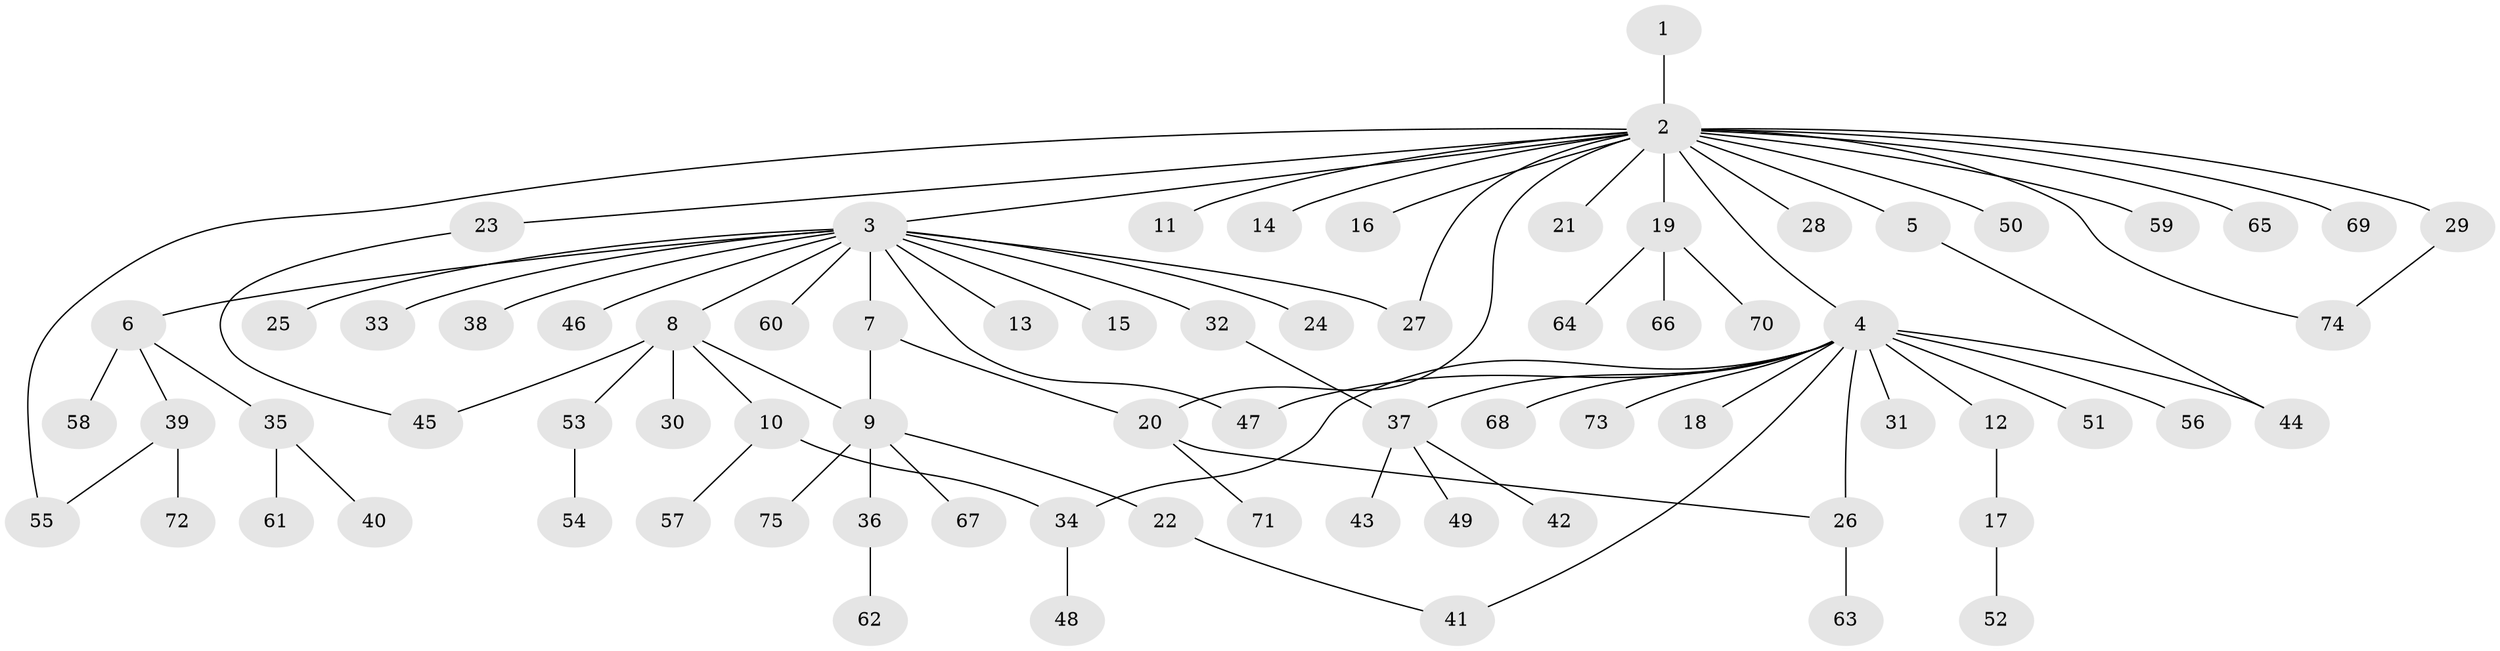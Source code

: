 // Generated by graph-tools (version 1.1) at 2025/25/03/09/25 03:25:58]
// undirected, 75 vertices, 86 edges
graph export_dot {
graph [start="1"]
  node [color=gray90,style=filled];
  1;
  2;
  3;
  4;
  5;
  6;
  7;
  8;
  9;
  10;
  11;
  12;
  13;
  14;
  15;
  16;
  17;
  18;
  19;
  20;
  21;
  22;
  23;
  24;
  25;
  26;
  27;
  28;
  29;
  30;
  31;
  32;
  33;
  34;
  35;
  36;
  37;
  38;
  39;
  40;
  41;
  42;
  43;
  44;
  45;
  46;
  47;
  48;
  49;
  50;
  51;
  52;
  53;
  54;
  55;
  56;
  57;
  58;
  59;
  60;
  61;
  62;
  63;
  64;
  65;
  66;
  67;
  68;
  69;
  70;
  71;
  72;
  73;
  74;
  75;
  1 -- 2;
  2 -- 3;
  2 -- 4;
  2 -- 5;
  2 -- 11;
  2 -- 14;
  2 -- 16;
  2 -- 19;
  2 -- 20;
  2 -- 21;
  2 -- 23;
  2 -- 27;
  2 -- 28;
  2 -- 29;
  2 -- 50;
  2 -- 55;
  2 -- 59;
  2 -- 65;
  2 -- 69;
  2 -- 74;
  3 -- 6;
  3 -- 7;
  3 -- 8;
  3 -- 13;
  3 -- 15;
  3 -- 24;
  3 -- 25;
  3 -- 27;
  3 -- 32;
  3 -- 33;
  3 -- 38;
  3 -- 46;
  3 -- 47;
  3 -- 60;
  4 -- 12;
  4 -- 18;
  4 -- 26;
  4 -- 31;
  4 -- 34;
  4 -- 37;
  4 -- 41;
  4 -- 44;
  4 -- 47;
  4 -- 51;
  4 -- 56;
  4 -- 68;
  4 -- 73;
  5 -- 44;
  6 -- 35;
  6 -- 39;
  6 -- 58;
  7 -- 9;
  7 -- 20;
  8 -- 9;
  8 -- 10;
  8 -- 30;
  8 -- 45;
  8 -- 53;
  9 -- 22;
  9 -- 36;
  9 -- 67;
  9 -- 75;
  10 -- 34;
  10 -- 57;
  12 -- 17;
  17 -- 52;
  19 -- 64;
  19 -- 66;
  19 -- 70;
  20 -- 26;
  20 -- 71;
  22 -- 41;
  23 -- 45;
  26 -- 63;
  29 -- 74;
  32 -- 37;
  34 -- 48;
  35 -- 40;
  35 -- 61;
  36 -- 62;
  37 -- 42;
  37 -- 43;
  37 -- 49;
  39 -- 55;
  39 -- 72;
  53 -- 54;
}
